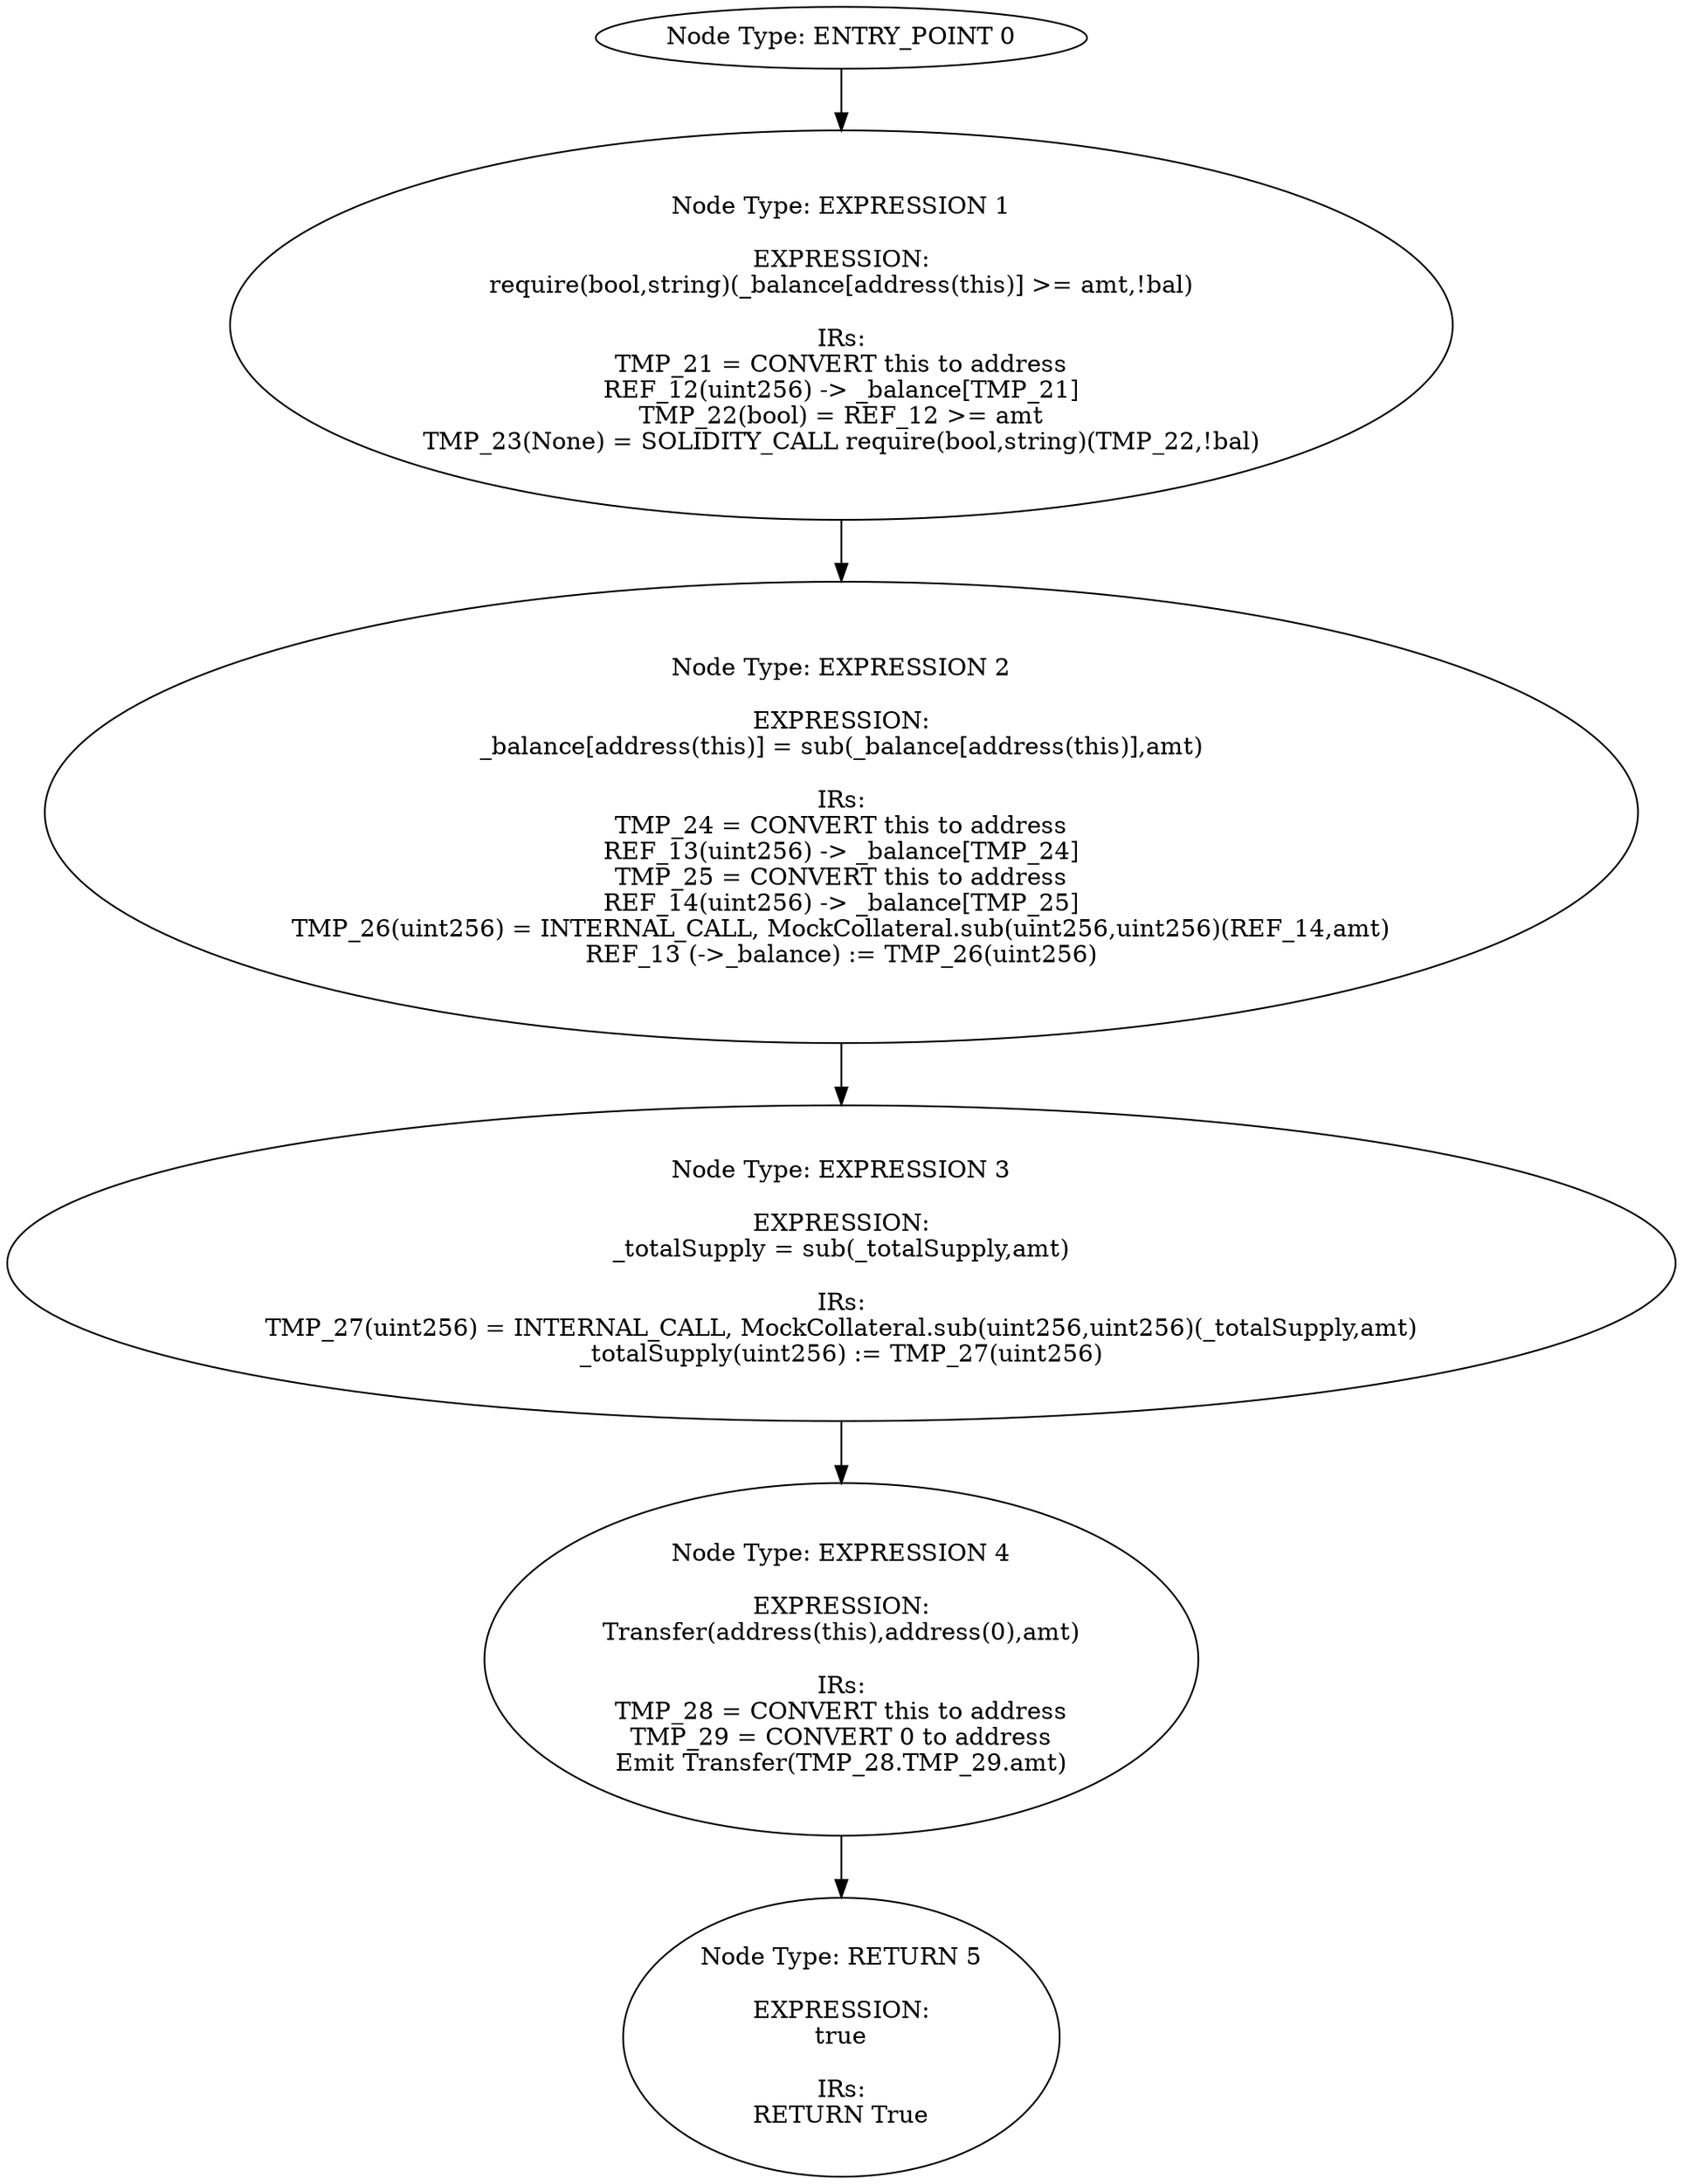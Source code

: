digraph{
0[label="Node Type: ENTRY_POINT 0
"];
0->1;
1[label="Node Type: EXPRESSION 1

EXPRESSION:
require(bool,string)(_balance[address(this)] >= amt,!bal)

IRs:
TMP_21 = CONVERT this to address
REF_12(uint256) -> _balance[TMP_21]
TMP_22(bool) = REF_12 >= amt
TMP_23(None) = SOLIDITY_CALL require(bool,string)(TMP_22,!bal)"];
1->2;
2[label="Node Type: EXPRESSION 2

EXPRESSION:
_balance[address(this)] = sub(_balance[address(this)],amt)

IRs:
TMP_24 = CONVERT this to address
REF_13(uint256) -> _balance[TMP_24]
TMP_25 = CONVERT this to address
REF_14(uint256) -> _balance[TMP_25]
TMP_26(uint256) = INTERNAL_CALL, MockCollateral.sub(uint256,uint256)(REF_14,amt)
REF_13 (->_balance) := TMP_26(uint256)"];
2->3;
3[label="Node Type: EXPRESSION 3

EXPRESSION:
_totalSupply = sub(_totalSupply,amt)

IRs:
TMP_27(uint256) = INTERNAL_CALL, MockCollateral.sub(uint256,uint256)(_totalSupply,amt)
_totalSupply(uint256) := TMP_27(uint256)"];
3->4;
4[label="Node Type: EXPRESSION 4

EXPRESSION:
Transfer(address(this),address(0),amt)

IRs:
TMP_28 = CONVERT this to address
TMP_29 = CONVERT 0 to address
Emit Transfer(TMP_28.TMP_29.amt)"];
4->5;
5[label="Node Type: RETURN 5

EXPRESSION:
true

IRs:
RETURN True"];
}
